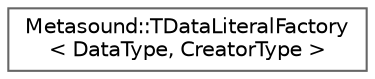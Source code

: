digraph "Graphical Class Hierarchy"
{
 // INTERACTIVE_SVG=YES
 // LATEX_PDF_SIZE
  bgcolor="transparent";
  edge [fontname=Helvetica,fontsize=10,labelfontname=Helvetica,labelfontsize=10];
  node [fontname=Helvetica,fontsize=10,shape=box,height=0.2,width=0.4];
  rankdir="LR";
  Node0 [id="Node000000",label="Metasound::TDataLiteralFactory\l\< DataType, CreatorType \>",height=0.2,width=0.4,color="grey40", fillcolor="white", style="filled",URL="$d4/d30/structMetasound_1_1TDataLiteralFactory.html",tooltip="A base factory type for creating objects related to Metasound DataTypes."];
}
